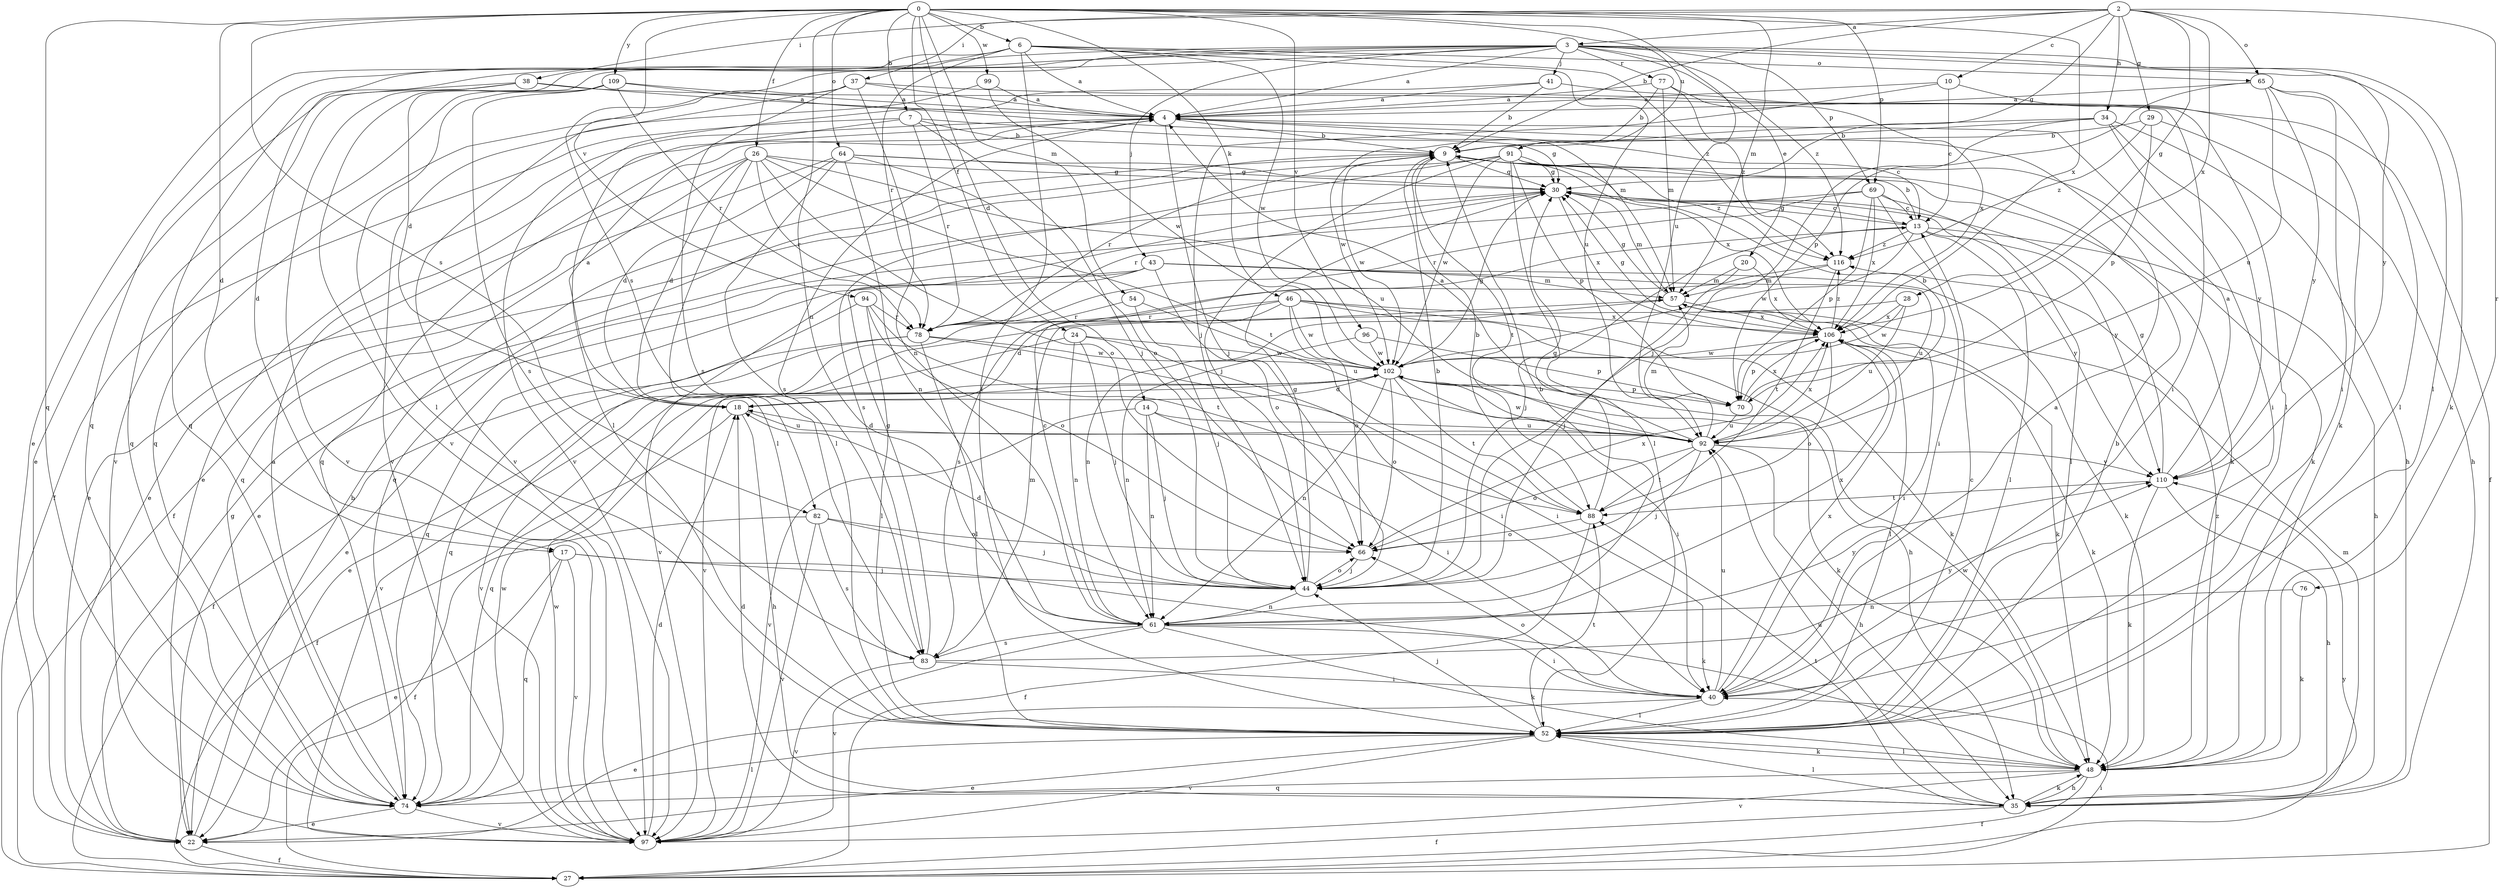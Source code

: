 strict digraph  {
0;
2;
3;
4;
6;
7;
9;
10;
13;
14;
17;
18;
20;
22;
24;
26;
27;
28;
29;
30;
34;
35;
37;
38;
40;
41;
43;
44;
46;
48;
52;
54;
57;
61;
64;
65;
66;
69;
70;
74;
76;
77;
78;
82;
83;
88;
91;
92;
94;
96;
97;
99;
102;
106;
109;
110;
116;
0 -> 6  [label=b];
0 -> 7  [label=b];
0 -> 14  [label=d];
0 -> 17  [label=d];
0 -> 24  [label=f];
0 -> 26  [label=f];
0 -> 46  [label=k];
0 -> 54  [label=m];
0 -> 57  [label=m];
0 -> 61  [label=n];
0 -> 64  [label=o];
0 -> 69  [label=p];
0 -> 74  [label=q];
0 -> 82  [label=s];
0 -> 91  [label=u];
0 -> 92  [label=u];
0 -> 94  [label=v];
0 -> 96  [label=v];
0 -> 99  [label=w];
0 -> 106  [label=x];
0 -> 109  [label=y];
2 -> 3  [label=a];
2 -> 9  [label=b];
2 -> 10  [label=c];
2 -> 28  [label=g];
2 -> 29  [label=g];
2 -> 30  [label=g];
2 -> 34  [label=h];
2 -> 37  [label=i];
2 -> 38  [label=i];
2 -> 65  [label=o];
2 -> 76  [label=r];
2 -> 106  [label=x];
3 -> 4  [label=a];
3 -> 17  [label=d];
3 -> 18  [label=d];
3 -> 20  [label=e];
3 -> 41  [label=j];
3 -> 43  [label=j];
3 -> 48  [label=k];
3 -> 52  [label=l];
3 -> 69  [label=p];
3 -> 74  [label=q];
3 -> 77  [label=r];
3 -> 82  [label=s];
3 -> 97  [label=v];
3 -> 110  [label=y];
3 -> 116  [label=z];
4 -> 9  [label=b];
4 -> 13  [label=c];
4 -> 22  [label=e];
4 -> 44  [label=j];
4 -> 74  [label=q];
4 -> 83  [label=s];
6 -> 4  [label=a];
6 -> 22  [label=e];
6 -> 52  [label=l];
6 -> 65  [label=o];
6 -> 74  [label=q];
6 -> 78  [label=r];
6 -> 92  [label=u];
6 -> 102  [label=w];
6 -> 116  [label=z];
7 -> 9  [label=b];
7 -> 27  [label=f];
7 -> 30  [label=g];
7 -> 44  [label=j];
7 -> 52  [label=l];
7 -> 78  [label=r];
9 -> 30  [label=g];
9 -> 74  [label=q];
9 -> 78  [label=r];
9 -> 88  [label=t];
9 -> 102  [label=w];
9 -> 106  [label=x];
10 -> 4  [label=a];
10 -> 13  [label=c];
10 -> 44  [label=j];
10 -> 48  [label=k];
13 -> 9  [label=b];
13 -> 30  [label=g];
13 -> 35  [label=h];
13 -> 44  [label=j];
13 -> 52  [label=l];
13 -> 102  [label=w];
13 -> 110  [label=y];
13 -> 116  [label=z];
14 -> 40  [label=i];
14 -> 44  [label=j];
14 -> 61  [label=n];
14 -> 92  [label=u];
14 -> 97  [label=v];
17 -> 22  [label=e];
17 -> 44  [label=j];
17 -> 48  [label=k];
17 -> 74  [label=q];
17 -> 97  [label=v];
18 -> 4  [label=a];
18 -> 27  [label=f];
18 -> 35  [label=h];
18 -> 92  [label=u];
20 -> 44  [label=j];
20 -> 57  [label=m];
20 -> 106  [label=x];
22 -> 9  [label=b];
22 -> 27  [label=f];
22 -> 30  [label=g];
24 -> 40  [label=i];
24 -> 44  [label=j];
24 -> 61  [label=n];
24 -> 97  [label=v];
24 -> 102  [label=w];
26 -> 18  [label=d];
26 -> 22  [label=e];
26 -> 30  [label=g];
26 -> 52  [label=l];
26 -> 66  [label=o];
26 -> 74  [label=q];
26 -> 78  [label=r];
26 -> 88  [label=t];
26 -> 92  [label=u];
27 -> 40  [label=i];
27 -> 110  [label=y];
28 -> 92  [label=u];
28 -> 97  [label=v];
28 -> 102  [label=w];
28 -> 106  [label=x];
29 -> 9  [label=b];
29 -> 35  [label=h];
29 -> 70  [label=p];
29 -> 116  [label=z];
30 -> 13  [label=c];
30 -> 57  [label=m];
30 -> 78  [label=r];
30 -> 106  [label=x];
30 -> 110  [label=y];
34 -> 9  [label=b];
34 -> 35  [label=h];
34 -> 40  [label=i];
34 -> 44  [label=j];
34 -> 102  [label=w];
34 -> 110  [label=y];
35 -> 18  [label=d];
35 -> 27  [label=f];
35 -> 48  [label=k];
35 -> 52  [label=l];
35 -> 57  [label=m];
35 -> 88  [label=t];
35 -> 92  [label=u];
37 -> 4  [label=a];
37 -> 52  [label=l];
37 -> 61  [label=n];
37 -> 74  [label=q];
37 -> 83  [label=s];
37 -> 97  [label=v];
38 -> 4  [label=a];
38 -> 22  [label=e];
38 -> 40  [label=i];
38 -> 74  [label=q];
38 -> 97  [label=v];
40 -> 4  [label=a];
40 -> 22  [label=e];
40 -> 52  [label=l];
40 -> 66  [label=o];
40 -> 92  [label=u];
40 -> 106  [label=x];
41 -> 4  [label=a];
41 -> 9  [label=b];
41 -> 27  [label=f];
41 -> 97  [label=v];
43 -> 22  [label=e];
43 -> 48  [label=k];
43 -> 57  [label=m];
43 -> 66  [label=o];
43 -> 74  [label=q];
43 -> 92  [label=u];
43 -> 97  [label=v];
44 -> 9  [label=b];
44 -> 18  [label=d];
44 -> 30  [label=g];
44 -> 61  [label=n];
44 -> 66  [label=o];
46 -> 18  [label=d];
46 -> 22  [label=e];
46 -> 35  [label=h];
46 -> 48  [label=k];
46 -> 66  [label=o];
46 -> 78  [label=r];
46 -> 102  [label=w];
46 -> 106  [label=x];
48 -> 27  [label=f];
48 -> 35  [label=h];
48 -> 52  [label=l];
48 -> 74  [label=q];
48 -> 97  [label=v];
48 -> 102  [label=w];
48 -> 116  [label=z];
52 -> 9  [label=b];
52 -> 13  [label=c];
52 -> 22  [label=e];
52 -> 44  [label=j];
52 -> 48  [label=k];
52 -> 88  [label=t];
52 -> 97  [label=v];
54 -> 44  [label=j];
54 -> 78  [label=r];
54 -> 92  [label=u];
57 -> 30  [label=g];
57 -> 40  [label=i];
57 -> 48  [label=k];
57 -> 61  [label=n];
57 -> 106  [label=x];
61 -> 9  [label=b];
61 -> 13  [label=c];
61 -> 40  [label=i];
61 -> 48  [label=k];
61 -> 83  [label=s];
61 -> 97  [label=v];
61 -> 106  [label=x];
61 -> 110  [label=y];
64 -> 18  [label=d];
64 -> 22  [label=e];
64 -> 30  [label=g];
64 -> 48  [label=k];
64 -> 52  [label=l];
64 -> 61  [label=n];
64 -> 66  [label=o];
65 -> 4  [label=a];
65 -> 40  [label=i];
65 -> 52  [label=l];
65 -> 70  [label=p];
65 -> 92  [label=u];
65 -> 110  [label=y];
66 -> 44  [label=j];
66 -> 106  [label=x];
69 -> 13  [label=c];
69 -> 22  [label=e];
69 -> 40  [label=i];
69 -> 52  [label=l];
69 -> 70  [label=p];
69 -> 78  [label=r];
69 -> 106  [label=x];
70 -> 9  [label=b];
70 -> 92  [label=u];
70 -> 106  [label=x];
74 -> 4  [label=a];
74 -> 22  [label=e];
74 -> 52  [label=l];
74 -> 97  [label=v];
74 -> 102  [label=w];
76 -> 48  [label=k];
76 -> 61  [label=n];
77 -> 4  [label=a];
77 -> 9  [label=b];
77 -> 57  [label=m];
77 -> 106  [label=x];
77 -> 116  [label=z];
78 -> 27  [label=f];
78 -> 40  [label=i];
78 -> 52  [label=l];
78 -> 97  [label=v];
78 -> 102  [label=w];
82 -> 27  [label=f];
82 -> 44  [label=j];
82 -> 66  [label=o];
82 -> 83  [label=s];
82 -> 97  [label=v];
83 -> 30  [label=g];
83 -> 40  [label=i];
83 -> 57  [label=m];
83 -> 97  [label=v];
83 -> 110  [label=y];
88 -> 9  [label=b];
88 -> 27  [label=f];
88 -> 30  [label=g];
88 -> 66  [label=o];
91 -> 27  [label=f];
91 -> 30  [label=g];
91 -> 44  [label=j];
91 -> 48  [label=k];
91 -> 52  [label=l];
91 -> 70  [label=p];
91 -> 83  [label=s];
91 -> 102  [label=w];
91 -> 116  [label=z];
92 -> 4  [label=a];
92 -> 18  [label=d];
92 -> 35  [label=h];
92 -> 44  [label=j];
92 -> 57  [label=m];
92 -> 66  [label=o];
92 -> 88  [label=t];
92 -> 102  [label=w];
92 -> 106  [label=x];
92 -> 110  [label=y];
94 -> 52  [label=l];
94 -> 66  [label=o];
94 -> 74  [label=q];
94 -> 78  [label=r];
94 -> 88  [label=t];
96 -> 61  [label=n];
96 -> 70  [label=p];
96 -> 102  [label=w];
97 -> 18  [label=d];
97 -> 102  [label=w];
99 -> 4  [label=a];
99 -> 97  [label=v];
99 -> 102  [label=w];
102 -> 18  [label=d];
102 -> 30  [label=g];
102 -> 40  [label=i];
102 -> 48  [label=k];
102 -> 61  [label=n];
102 -> 66  [label=o];
102 -> 70  [label=p];
102 -> 74  [label=q];
102 -> 88  [label=t];
106 -> 30  [label=g];
106 -> 48  [label=k];
106 -> 52  [label=l];
106 -> 66  [label=o];
106 -> 70  [label=p];
106 -> 102  [label=w];
106 -> 116  [label=z];
109 -> 4  [label=a];
109 -> 52  [label=l];
109 -> 57  [label=m];
109 -> 78  [label=r];
109 -> 83  [label=s];
109 -> 97  [label=v];
110 -> 4  [label=a];
110 -> 30  [label=g];
110 -> 35  [label=h];
110 -> 48  [label=k];
110 -> 88  [label=t];
116 -> 57  [label=m];
116 -> 83  [label=s];
116 -> 88  [label=t];
}
